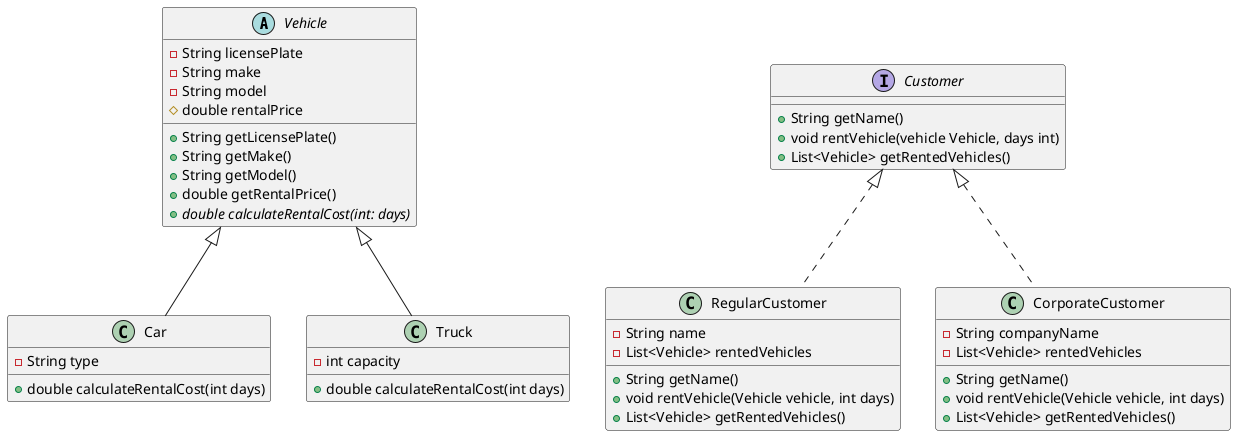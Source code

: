 @startuml
abstract class Vehicle {
    - String licensePlate
    - String make
    - String model
    # double rentalPrice
    + String getLicensePlate()
    + String getMake()
    + String getModel()
    + double getRentalPrice()
    + double {abstract} calculateRentalCost(int: days)
}

class Car extends Vehicle {
    - String type
    + double calculateRentalCost(int days)
}

class Truck extends Vehicle {
    - int capacity
    + double calculateRentalCost(int days)
}

interface Customer {
    + String getName()
    + void rentVehicle(vehicle Vehicle, days int)
    + List<Vehicle> getRentedVehicles()
}

class RegularCustomer implements Customer {
    - String name
    - List<Vehicle> rentedVehicles
    + String getName()
    + void rentVehicle(Vehicle vehicle, int days)
    + List<Vehicle> getRentedVehicles()
}

class CorporateCustomer implements Customer {
    - String companyName
    - List<Vehicle> rentedVehicles
    + String getName()
    + void rentVehicle(Vehicle vehicle, int days)
    + List<Vehicle> getRentedVehicles()

}

@enduml